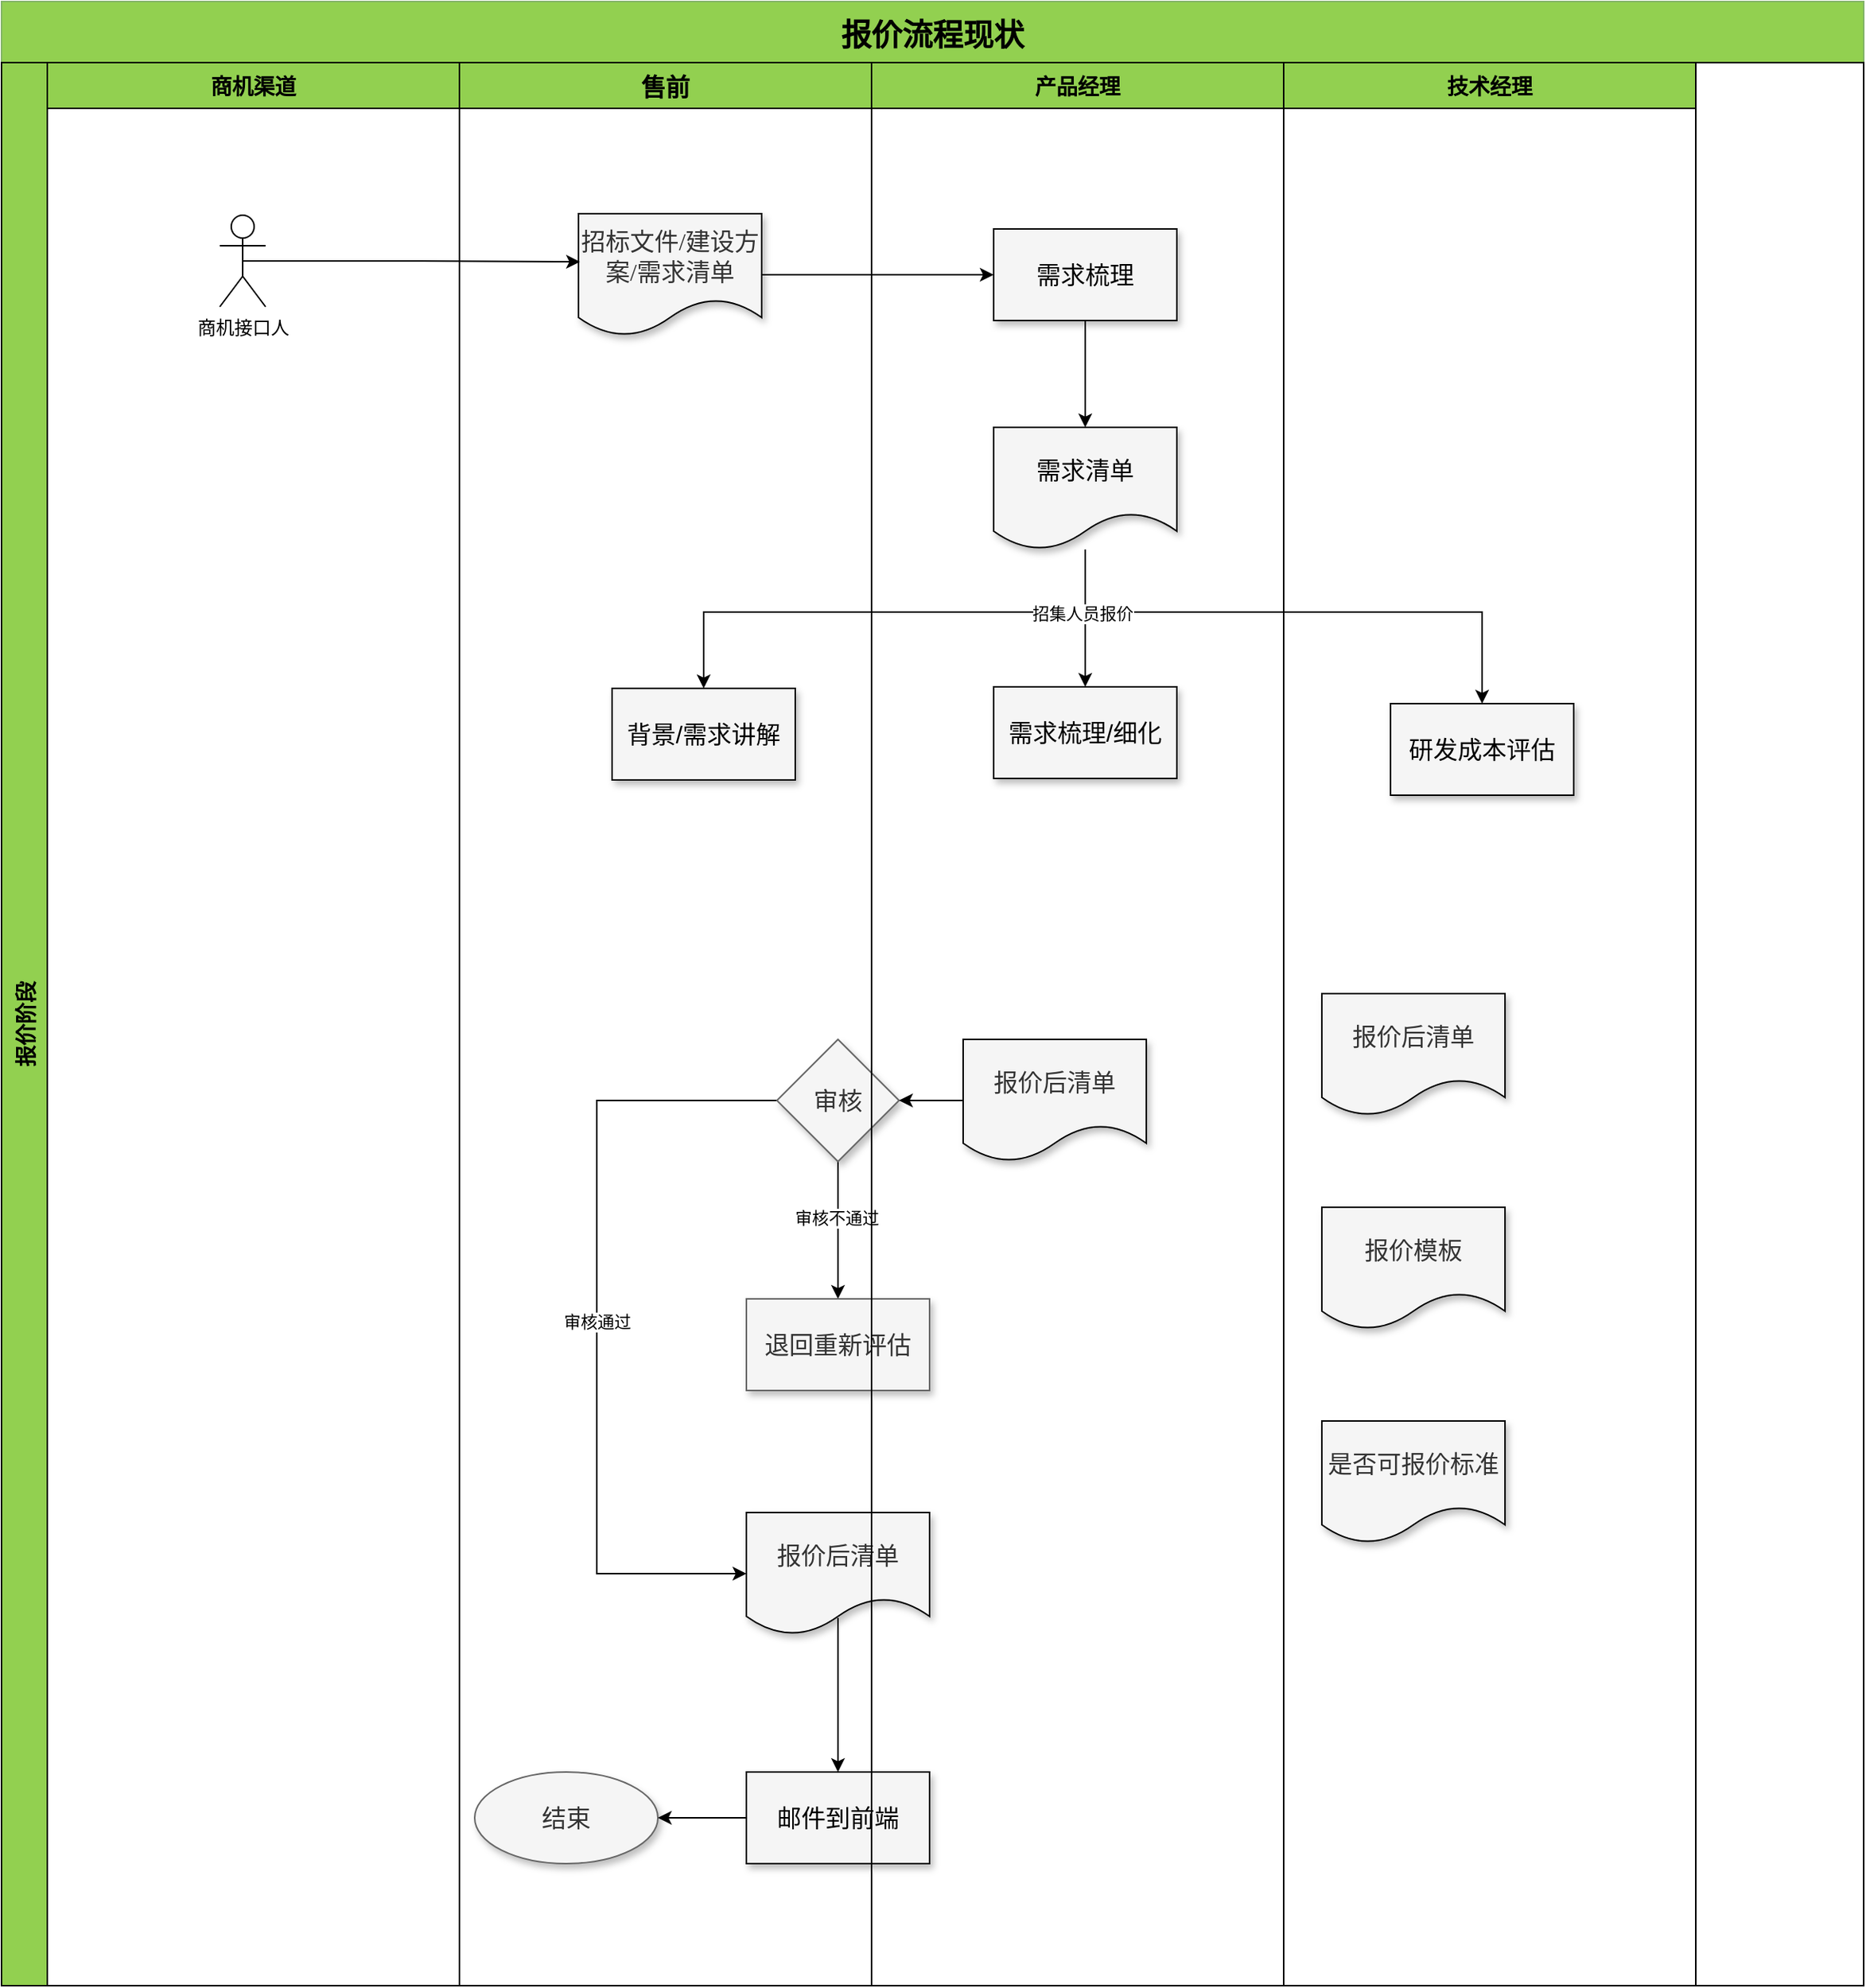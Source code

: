 <mxfile version="21.3.7" type="github">
  <diagram id="Nbi2OOFG4A7icGLgDpQb" name="第 1 页">
    <mxGraphModel dx="2261" dy="773" grid="1" gridSize="10" guides="1" tooltips="1" connect="1" arrows="1" fold="1" page="1" pageScale="1" pageWidth="827" pageHeight="1169" background="none" math="0" shadow="0">
      <root>
        <mxCell id="0" />
        <mxCell id="1" parent="0" />
        <mxCell id="kk27pRFW-uQP8ShshRhL-2" value="报价流程现状" style="swimlane;childLayout=stackLayout;resizeParent=1;resizeParentMax=0;horizontal=1;startSize=40;horizontalStack=0;fillColor=#92D050;strokeColor=#82b366;fontSize=20;spacingTop=4;spacingBottom=4;swimlaneFillColor=none;arcSize=15;perimeterSpacing=0;gradientColor=none;spacing=2;" parent="1" vertex="1">
          <mxGeometry x="-460" y="50" width="1220" height="1300" as="geometry">
            <mxRectangle x="220" y="250" width="100" height="30" as="alternateBounds" />
          </mxGeometry>
        </mxCell>
        <mxCell id="kk27pRFW-uQP8ShshRhL-3" value="报价阶段" style="swimlane;startSize=30;horizontal=0;fillColor=#92D050;fontSize=14;" parent="kk27pRFW-uQP8ShshRhL-2" vertex="1">
          <mxGeometry y="40" width="1220" height="1260" as="geometry" />
        </mxCell>
        <mxCell id="OawIMf_CP--zUOg47wnV-12" value="商机渠道" style="swimlane;startSize=30;fillColor=#92D050;fontSize=14;" parent="kk27pRFW-uQP8ShshRhL-3" vertex="1">
          <mxGeometry x="30" width="270" height="1260" as="geometry" />
        </mxCell>
        <mxCell id="o-PrR6LjQrGRHSx2saqF-1" value="商机接口人" style="shape=umlActor;verticalLabelPosition=bottom;verticalAlign=top;html=1;outlineConnect=0;" vertex="1" parent="OawIMf_CP--zUOg47wnV-12">
          <mxGeometry x="113" y="100" width="30" height="60" as="geometry" />
        </mxCell>
        <mxCell id="OawIMf_CP--zUOg47wnV-13" value="技术经理" style="swimlane;fillColor=#92D050;fontSize=14;startSize=30;" parent="kk27pRFW-uQP8ShshRhL-3" vertex="1">
          <mxGeometry x="840" width="270" height="1260" as="geometry" />
        </mxCell>
        <mxCell id="OPbE7t7HaxnLKORAEwCf-111" value="&lt;font face=&quot;Microsoft YaHei-2&quot; data-font-src=&quot;https://fonts.cdnfonts.com/s/62899/chinese.msyh.woff&quot; style=&quot;font-size: 16px;&quot; color=&quot;#333333&quot;&gt;报价后清单&lt;/font&gt;" style="shape=document;whiteSpace=wrap;html=1;boundedLbl=1;shadow=1;sketch=0;fontSize=12;fontColor=#FFC000;fillColor=#F5F5F5;" parent="OawIMf_CP--zUOg47wnV-13" vertex="1">
          <mxGeometry x="25" y="610" width="120" height="80" as="geometry" />
        </mxCell>
        <mxCell id="OPbE7t7HaxnLKORAEwCf-112" value="&lt;font face=&quot;Microsoft YaHei-2&quot; data-font-src=&quot;https://fonts.cdnfonts.com/s/62899/chinese.msyh.woff&quot; style=&quot;font-size: 16px;&quot; color=&quot;#333333&quot;&gt;报价模板&lt;/font&gt;" style="shape=document;whiteSpace=wrap;html=1;boundedLbl=1;shadow=1;sketch=0;fontSize=12;fontColor=#FFC000;fillColor=#F5F5F5;" parent="OawIMf_CP--zUOg47wnV-13" vertex="1">
          <mxGeometry x="25" y="750" width="120" height="80" as="geometry" />
        </mxCell>
        <mxCell id="OPbE7t7HaxnLKORAEwCf-113" value="&lt;font face=&quot;Microsoft YaHei-2&quot; color=&quot;#333333&quot;&gt;&lt;span style=&quot;font-size: 16px;&quot;&gt;是否可报价标准&lt;/span&gt;&lt;/font&gt;" style="shape=document;whiteSpace=wrap;html=1;boundedLbl=1;shadow=1;sketch=0;fontSize=12;fontColor=#FFC000;fillColor=#F5F5F5;" parent="OawIMf_CP--zUOg47wnV-13" vertex="1">
          <mxGeometry x="25" y="890" width="120" height="80" as="geometry" />
        </mxCell>
        <mxCell id="OawIMf_CP--zUOg47wnV-14" value="售前" style="swimlane;startSize=30;fillColor=#92D050;fontSize=16;fontColor=#000000;" parent="kk27pRFW-uQP8ShshRhL-3" vertex="1">
          <mxGeometry x="300" width="270" height="1260" as="geometry" />
        </mxCell>
        <mxCell id="OPbE7t7HaxnLKORAEwCf-98" value="审核通过" style="edgeStyle=orthogonalEdgeStyle;rounded=0;orthogonalLoop=1;jettySize=auto;html=1;exitX=0;exitY=0.5;exitDx=0;exitDy=0;entryX=0;entryY=0.5;entryDx=0;entryDy=0;" parent="OawIMf_CP--zUOg47wnV-14" source="OPbE7t7HaxnLKORAEwCf-88" target="OawIMf_CP--zUOg47wnV-250" edge="1">
          <mxGeometry relative="1" as="geometry">
            <Array as="points">
              <mxPoint x="90" y="680" />
              <mxPoint x="90" y="990" />
            </Array>
          </mxGeometry>
        </mxCell>
        <mxCell id="OPbE7t7HaxnLKORAEwCf-100" value="" style="edgeStyle=orthogonalEdgeStyle;rounded=0;orthogonalLoop=1;jettySize=auto;html=1;" parent="OawIMf_CP--zUOg47wnV-14" source="OPbE7t7HaxnLKORAEwCf-88" target="OPbE7t7HaxnLKORAEwCf-99" edge="1">
          <mxGeometry relative="1" as="geometry" />
        </mxCell>
        <mxCell id="OPbE7t7HaxnLKORAEwCf-101" value="审核不通过" style="edgeLabel;html=1;align=center;verticalAlign=middle;resizable=0;points=[];" parent="OPbE7t7HaxnLKORAEwCf-100" vertex="1" connectable="0">
          <mxGeometry x="-0.178" y="-1" relative="1" as="geometry">
            <mxPoint as="offset" />
          </mxGeometry>
        </mxCell>
        <mxCell id="OPbE7t7HaxnLKORAEwCf-88" value="&lt;font face=&quot;Microsoft YaHei-2&quot;&gt;&lt;span style=&quot;font-size: 16px;&quot;&gt;审核&lt;/span&gt;&lt;/font&gt;" style="rhombus;whiteSpace=wrap;html=1;fillColor=#f5f5f5;strokeColor=#666666;fontColor=#333333;shadow=1;" parent="OawIMf_CP--zUOg47wnV-14" vertex="1">
          <mxGeometry x="208" y="640" width="80" height="80" as="geometry" />
        </mxCell>
        <mxCell id="OPbE7t7HaxnLKORAEwCf-90" value="&lt;font data-font-src=&quot;https://fonts.cdnfonts.com/s/62899/chinese.msyh.woff&quot; face=&quot;Microsoft YaHei-2&quot; style=&quot;font-size: 16px;&quot;&gt;结束&lt;/font&gt;" style="ellipse;whiteSpace=wrap;html=1;shadow=1;sketch=0;fillColor=#f5f5f5;fontColor=#333333;strokeColor=#666666;" parent="OawIMf_CP--zUOg47wnV-14" vertex="1">
          <mxGeometry x="10" y="1120" width="120" height="60" as="geometry" />
        </mxCell>
        <mxCell id="OawIMf_CP--zUOg47wnV-247" value="&lt;font face=&quot;Microsoft YaHei-2&quot; data-font-src=&quot;https://fonts.cdnfonts.com/s/62899/chinese.msyh.woff&quot; style=&quot;font-size: 16px;&quot; color=&quot;#333333&quot;&gt;招标文件/建设方案/需求清单&lt;/font&gt;" style="shape=document;whiteSpace=wrap;html=1;boundedLbl=1;shadow=1;sketch=0;fontSize=12;fontColor=#FFC000;fillColor=#F5F5F5;" parent="OawIMf_CP--zUOg47wnV-14" vertex="1">
          <mxGeometry x="78" y="99" width="120" height="80" as="geometry" />
        </mxCell>
        <mxCell id="OPbE7t7HaxnLKORAEwCf-99" value="退回重新评估" style="whiteSpace=wrap;html=1;fillColor=#f5f5f5;strokeColor=#666666;fontColor=#333333;shadow=1;fontSize=16;fontStyle=0" parent="OawIMf_CP--zUOg47wnV-14" vertex="1">
          <mxGeometry x="188" y="810" width="120" height="60" as="geometry" />
        </mxCell>
        <mxCell id="OPbE7t7HaxnLKORAEwCf-108" value="" style="edgeStyle=orthogonalEdgeStyle;rounded=0;orthogonalLoop=1;jettySize=auto;html=1;exitX=0.5;exitY=0.863;exitDx=0;exitDy=0;exitPerimeter=0;" parent="OawIMf_CP--zUOg47wnV-14" source="OawIMf_CP--zUOg47wnV-250" target="OPbE7t7HaxnLKORAEwCf-107" edge="1">
          <mxGeometry relative="1" as="geometry" />
        </mxCell>
        <mxCell id="OawIMf_CP--zUOg47wnV-250" value="&lt;font face=&quot;Microsoft YaHei-2&quot; data-font-src=&quot;https://fonts.cdnfonts.com/s/62899/chinese.msyh.woff&quot; style=&quot;font-size: 16px;&quot; color=&quot;#333333&quot;&gt;报价后清单&lt;/font&gt;" style="shape=document;whiteSpace=wrap;html=1;boundedLbl=1;shadow=1;sketch=0;fontSize=12;fontColor=#FFC000;fillColor=#F5F5F5;" parent="OawIMf_CP--zUOg47wnV-14" vertex="1">
          <mxGeometry x="188" y="950" width="120" height="80" as="geometry" />
        </mxCell>
        <mxCell id="OPbE7t7HaxnLKORAEwCf-110" style="edgeStyle=orthogonalEdgeStyle;rounded=0;orthogonalLoop=1;jettySize=auto;html=1;exitX=0;exitY=0.5;exitDx=0;exitDy=0;entryX=1;entryY=0.5;entryDx=0;entryDy=0;" parent="OawIMf_CP--zUOg47wnV-14" source="OPbE7t7HaxnLKORAEwCf-107" target="OPbE7t7HaxnLKORAEwCf-90" edge="1">
          <mxGeometry relative="1" as="geometry">
            <mxPoint x="140" y="1150" as="targetPoint" />
          </mxGeometry>
        </mxCell>
        <mxCell id="OPbE7t7HaxnLKORAEwCf-107" value="邮件到前端" style="whiteSpace=wrap;html=1;fillColor=#F5F5F5;fontColor=#000000;shadow=1;sketch=0;fontSize=16;" parent="OawIMf_CP--zUOg47wnV-14" vertex="1">
          <mxGeometry x="188" y="1120" width="120" height="60" as="geometry" />
        </mxCell>
        <mxCell id="o-PrR6LjQrGRHSx2saqF-11" value="背景/需求讲解" style="whiteSpace=wrap;html=1;fontSize=16;fillColor=#F5F5F5;fontColor=#000000;shadow=1;sketch=0;" vertex="1" parent="OawIMf_CP--zUOg47wnV-14">
          <mxGeometry x="100" y="410" width="120" height="60" as="geometry" />
        </mxCell>
        <mxCell id="OPbE7t7HaxnLKORAEwCf-74" value="产品经理" style="swimlane;fillColor=#92D050;fontSize=14;startSize=30;" parent="kk27pRFW-uQP8ShshRhL-3" vertex="1">
          <mxGeometry x="570" width="270" height="1260" as="geometry" />
        </mxCell>
        <mxCell id="OPbE7t7HaxnLKORAEwCf-87" value="&lt;font face=&quot;Microsoft YaHei-2&quot; data-font-src=&quot;https://fonts.cdnfonts.com/s/62899/chinese.msyh.woff&quot; style=&quot;font-size: 16px;&quot; color=&quot;#333333&quot;&gt;报价后清单&lt;/font&gt;" style="shape=document;whiteSpace=wrap;html=1;boundedLbl=1;shadow=1;sketch=0;fontSize=12;fontColor=#FFC000;fillColor=#F5F5F5;" parent="OPbE7t7HaxnLKORAEwCf-74" vertex="1">
          <mxGeometry x="60" y="640" width="120" height="80" as="geometry" />
        </mxCell>
        <mxCell id="o-PrR6LjQrGRHSx2saqF-6" value="需求梳理" style="whiteSpace=wrap;html=1;fillColor=#F5F5F5;fontColor=#000000;shadow=1;sketch=0;fontSize=16;" vertex="1" parent="OPbE7t7HaxnLKORAEwCf-74">
          <mxGeometry x="80" y="109" width="120" height="60" as="geometry" />
        </mxCell>
        <mxCell id="o-PrR6LjQrGRHSx2saqF-15" value="" style="edgeStyle=orthogonalEdgeStyle;rounded=0;orthogonalLoop=1;jettySize=auto;html=1;" edge="1" parent="OPbE7t7HaxnLKORAEwCf-74" source="o-PrR6LjQrGRHSx2saqF-9" target="o-PrR6LjQrGRHSx2saqF-14">
          <mxGeometry relative="1" as="geometry" />
        </mxCell>
        <mxCell id="o-PrR6LjQrGRHSx2saqF-17" value="" style="edgeStyle=orthogonalEdgeStyle;rounded=0;orthogonalLoop=1;jettySize=auto;html=1;" edge="1" parent="OPbE7t7HaxnLKORAEwCf-74" source="o-PrR6LjQrGRHSx2saqF-9" target="o-PrR6LjQrGRHSx2saqF-16">
          <mxGeometry relative="1" as="geometry">
            <Array as="points">
              <mxPoint x="140" y="360" />
              <mxPoint x="400" y="360" />
            </Array>
          </mxGeometry>
        </mxCell>
        <mxCell id="o-PrR6LjQrGRHSx2saqF-9" value="需求清单" style="shape=document;whiteSpace=wrap;html=1;boundedLbl=1;fontSize=16;fillColor=#F5F5F5;fontColor=#000000;shadow=1;sketch=0;" vertex="1" parent="OPbE7t7HaxnLKORAEwCf-74">
          <mxGeometry x="80" y="239" width="120" height="80" as="geometry" />
        </mxCell>
        <mxCell id="o-PrR6LjQrGRHSx2saqF-10" value="" style="edgeStyle=orthogonalEdgeStyle;rounded=0;orthogonalLoop=1;jettySize=auto;html=1;" edge="1" parent="OPbE7t7HaxnLKORAEwCf-74" source="o-PrR6LjQrGRHSx2saqF-6" target="o-PrR6LjQrGRHSx2saqF-9">
          <mxGeometry relative="1" as="geometry" />
        </mxCell>
        <mxCell id="o-PrR6LjQrGRHSx2saqF-14" value="需求梳理/细化" style="whiteSpace=wrap;html=1;fontSize=16;fillColor=#F5F5F5;fontColor=#000000;shadow=1;sketch=0;" vertex="1" parent="OPbE7t7HaxnLKORAEwCf-74">
          <mxGeometry x="80" y="409" width="120" height="60" as="geometry" />
        </mxCell>
        <mxCell id="o-PrR6LjQrGRHSx2saqF-16" value="研发成本评估" style="whiteSpace=wrap;html=1;fontSize=16;fillColor=#F5F5F5;fontColor=#000000;shadow=1;sketch=0;" vertex="1" parent="OPbE7t7HaxnLKORAEwCf-74">
          <mxGeometry x="340" y="420" width="120" height="60" as="geometry" />
        </mxCell>
        <mxCell id="OPbE7t7HaxnLKORAEwCf-97" style="edgeStyle=orthogonalEdgeStyle;rounded=0;orthogonalLoop=1;jettySize=auto;html=1;exitX=0;exitY=0.5;exitDx=0;exitDy=0;entryX=1;entryY=0.5;entryDx=0;entryDy=0;" parent="kk27pRFW-uQP8ShshRhL-3" source="OPbE7t7HaxnLKORAEwCf-87" target="OPbE7t7HaxnLKORAEwCf-88" edge="1">
          <mxGeometry relative="1" as="geometry" />
        </mxCell>
        <mxCell id="o-PrR6LjQrGRHSx2saqF-8" style="edgeStyle=orthogonalEdgeStyle;rounded=0;orthogonalLoop=1;jettySize=auto;html=1;exitX=0.5;exitY=0.5;exitDx=0;exitDy=0;exitPerimeter=0;entryX=0.008;entryY=0.394;entryDx=0;entryDy=0;entryPerimeter=0;" edge="1" parent="kk27pRFW-uQP8ShshRhL-3" source="o-PrR6LjQrGRHSx2saqF-1" target="OawIMf_CP--zUOg47wnV-247">
          <mxGeometry relative="1" as="geometry" />
        </mxCell>
        <mxCell id="o-PrR6LjQrGRHSx2saqF-7" value="" style="edgeStyle=orthogonalEdgeStyle;rounded=0;orthogonalLoop=1;jettySize=auto;html=1;" edge="1" parent="kk27pRFW-uQP8ShshRhL-3" source="OawIMf_CP--zUOg47wnV-247" target="o-PrR6LjQrGRHSx2saqF-6">
          <mxGeometry relative="1" as="geometry" />
        </mxCell>
        <mxCell id="o-PrR6LjQrGRHSx2saqF-13" value="" style="edgeStyle=orthogonalEdgeStyle;rounded=0;orthogonalLoop=1;jettySize=auto;html=1;" edge="1" parent="kk27pRFW-uQP8ShshRhL-3" source="o-PrR6LjQrGRHSx2saqF-9" target="o-PrR6LjQrGRHSx2saqF-11">
          <mxGeometry relative="1" as="geometry">
            <Array as="points">
              <mxPoint x="710" y="360" />
              <mxPoint x="460" y="360" />
            </Array>
          </mxGeometry>
        </mxCell>
        <mxCell id="o-PrR6LjQrGRHSx2saqF-18" value="招集人员报价" style="edgeLabel;html=1;align=center;verticalAlign=middle;resizable=0;points=[];" vertex="1" connectable="0" parent="o-PrR6LjQrGRHSx2saqF-13">
          <mxGeometry x="-0.748" y="1" relative="1" as="geometry">
            <mxPoint as="offset" />
          </mxGeometry>
        </mxCell>
      </root>
    </mxGraphModel>
  </diagram>
</mxfile>
